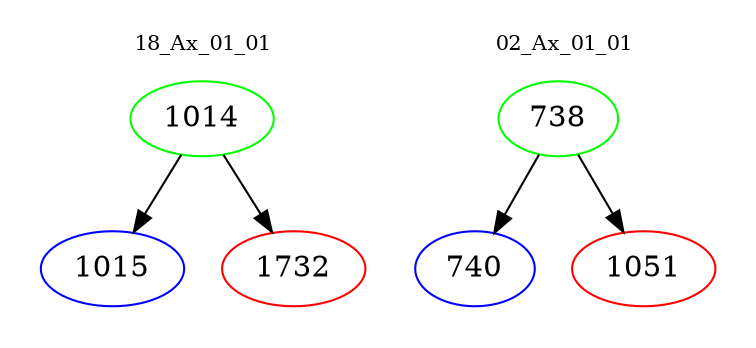 digraph{
subgraph cluster_0 {
color = white
label = "18_Ax_01_01";
fontsize=10;
T0_1014 [label="1014", color="green"]
T0_1014 -> T0_1015 [color="black"]
T0_1015 [label="1015", color="blue"]
T0_1014 -> T0_1732 [color="black"]
T0_1732 [label="1732", color="red"]
}
subgraph cluster_1 {
color = white
label = "02_Ax_01_01";
fontsize=10;
T1_738 [label="738", color="green"]
T1_738 -> T1_740 [color="black"]
T1_740 [label="740", color="blue"]
T1_738 -> T1_1051 [color="black"]
T1_1051 [label="1051", color="red"]
}
}
